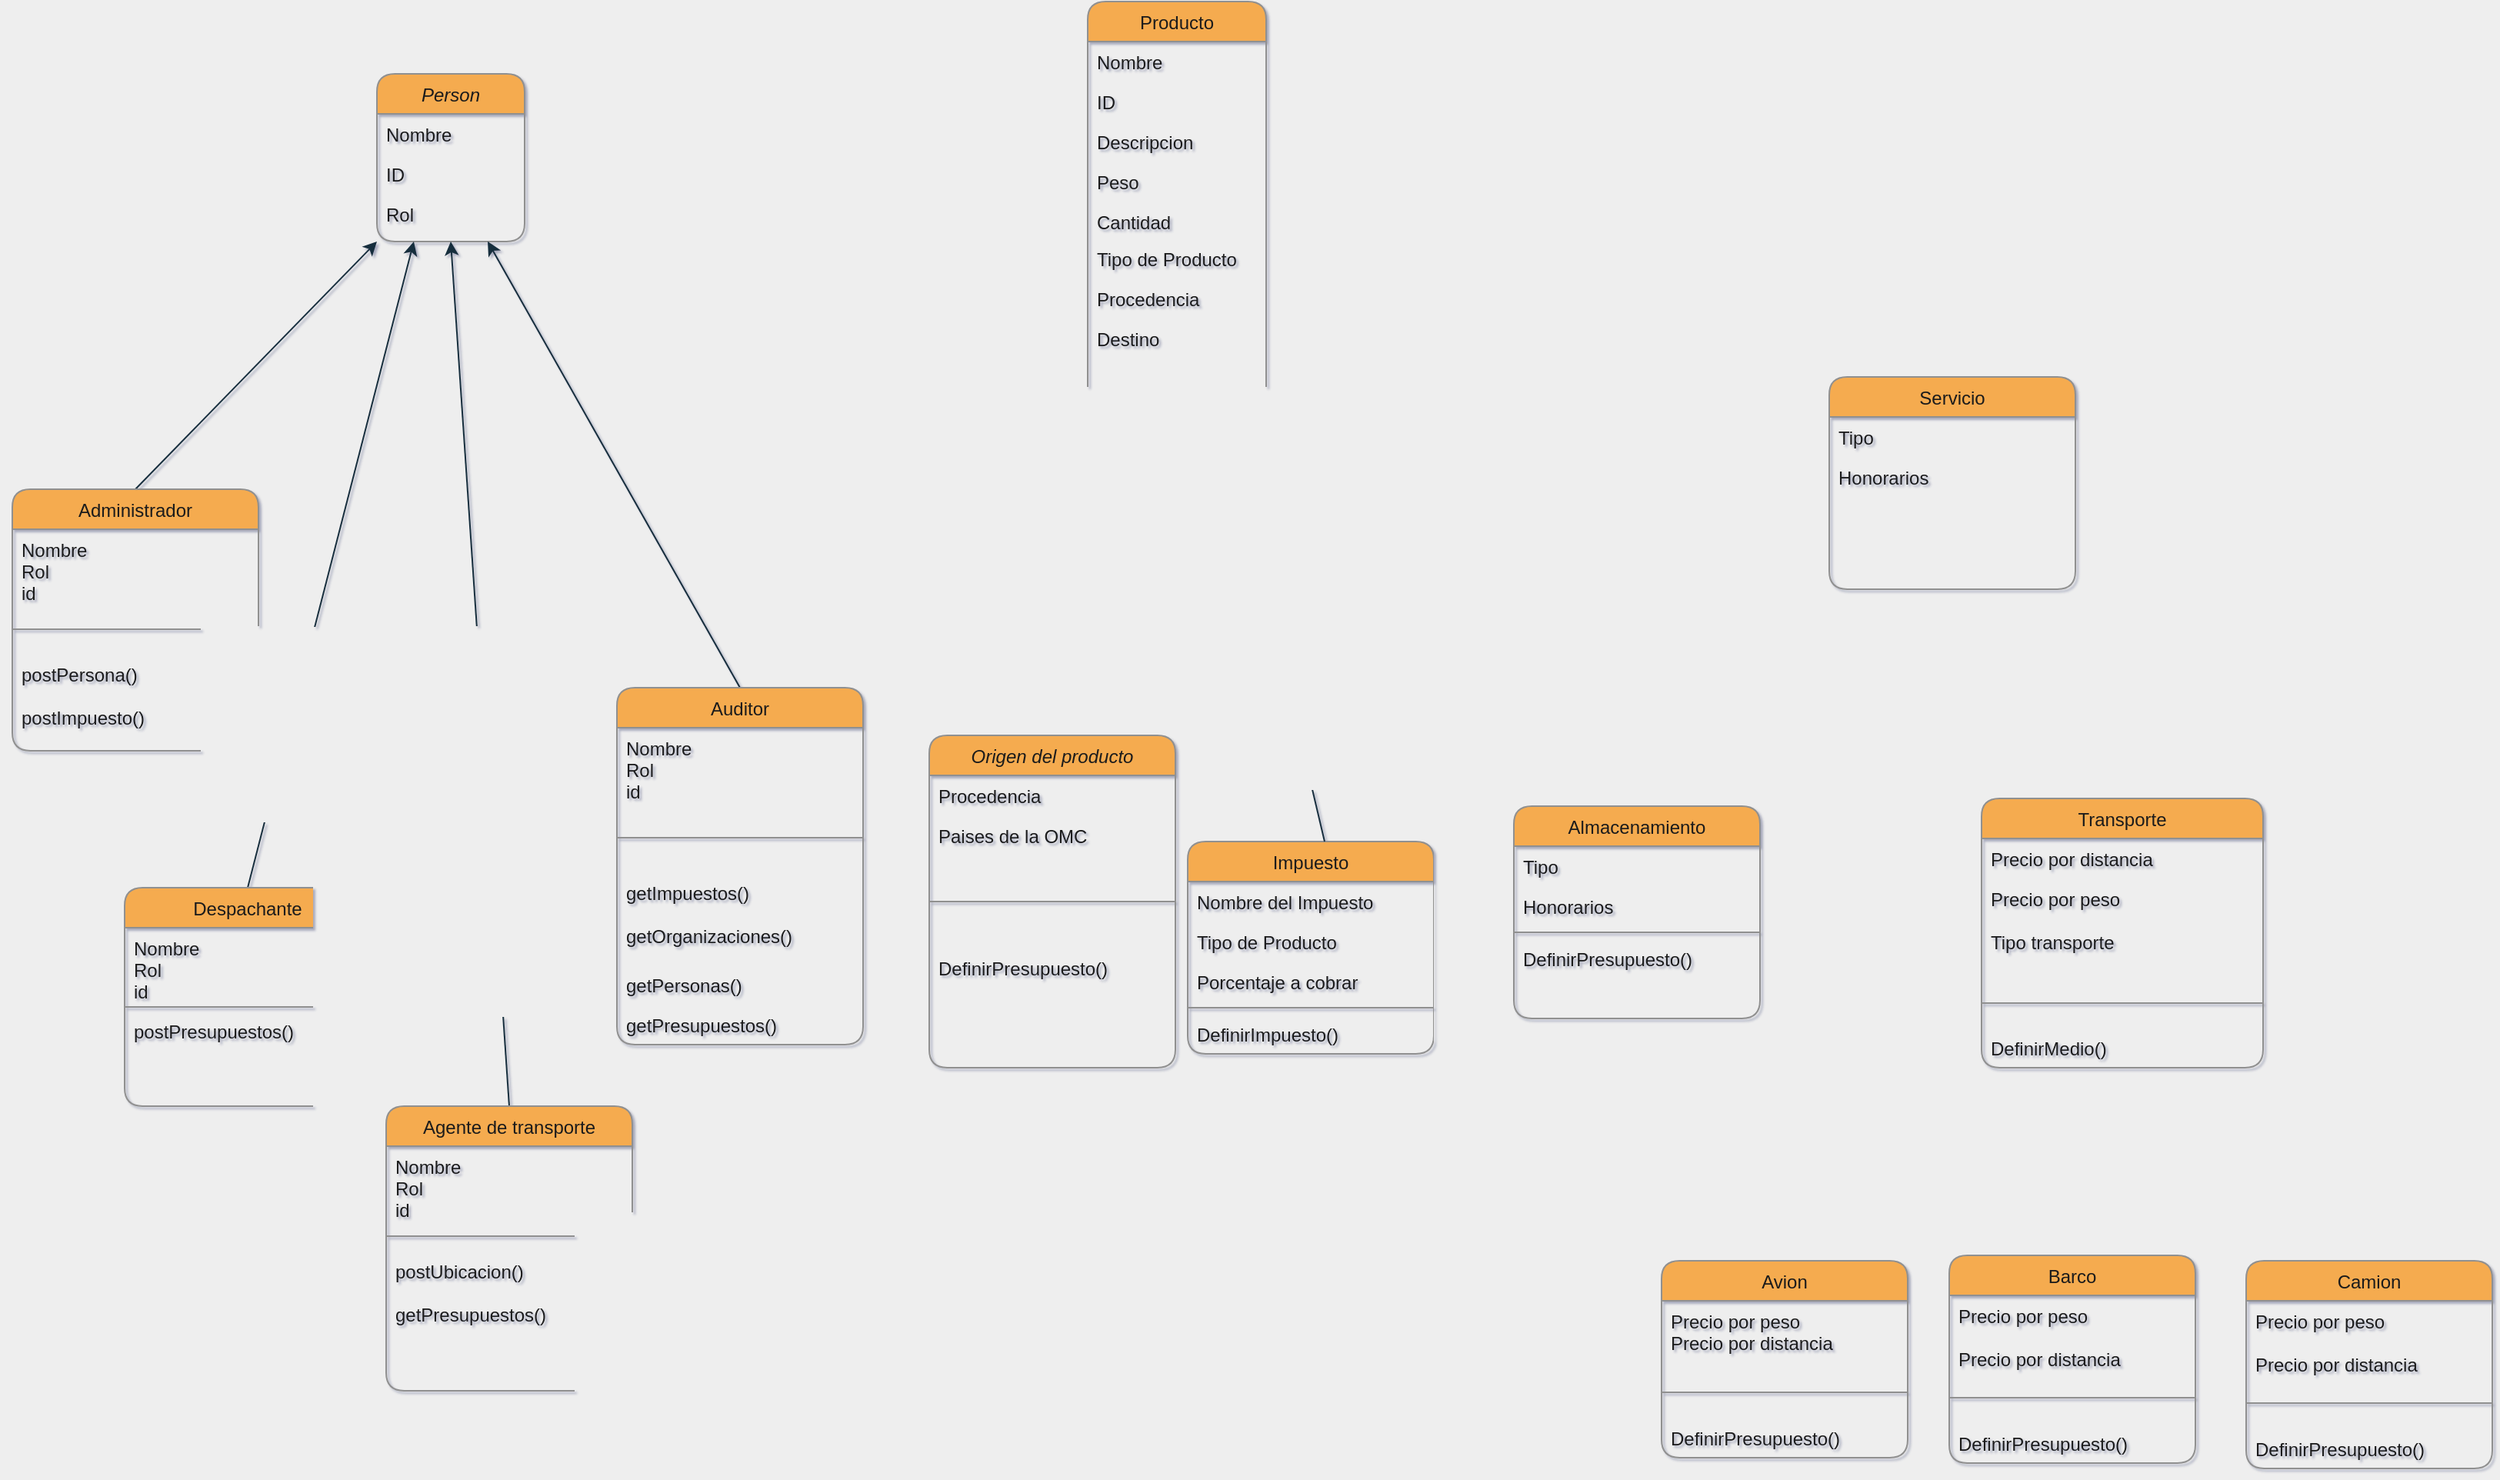 <mxfile version="20.5.3" type="device"><diagram id="C5RBs43oDa-KdzZeNtuy" name="Page-1"><mxGraphModel dx="2714" dy="2207" grid="0" gridSize="10" guides="1" tooltips="1" connect="1" arrows="1" fold="1" page="1" pageScale="1" pageWidth="827" pageHeight="1169" background="#EEEEEE" math="0" shadow="1"><root><mxCell id="WIyWlLk6GJQsqaUBKTNV-0"/><mxCell id="WIyWlLk6GJQsqaUBKTNV-1" parent="WIyWlLk6GJQsqaUBKTNV-0"/><mxCell id="zkfFHV4jXpPFQw0GAbJ--0" value="Person" style="swimlane;fontStyle=2;align=center;verticalAlign=top;childLayout=stackLayout;horizontal=1;startSize=26;horizontalStack=0;resizeParent=1;resizeLast=0;collapsible=1;marginBottom=0;rounded=1;shadow=0;strokeWidth=1;fillColor=#F5AB50;strokeColor=#909090;fontColor=#1A1A1A;" parent="WIyWlLk6GJQsqaUBKTNV-1" vertex="1"><mxGeometry x="-574" y="-414" width="96" height="109" as="geometry"><mxRectangle x="230" y="140" width="160" height="26" as="alternateBounds"/></mxGeometry></mxCell><mxCell id="zkfFHV4jXpPFQw0GAbJ--1" value="Nombre" style="text;align=left;verticalAlign=top;spacingLeft=4;spacingRight=4;overflow=hidden;rotatable=0;points=[[0,0.5],[1,0.5]];portConstraint=eastwest;fontColor=#1A1A1A;rounded=1;" parent="zkfFHV4jXpPFQw0GAbJ--0" vertex="1"><mxGeometry y="26" width="96" height="26" as="geometry"/></mxCell><mxCell id="zkfFHV4jXpPFQw0GAbJ--2" value="ID" style="text;align=left;verticalAlign=top;spacingLeft=4;spacingRight=4;overflow=hidden;rotatable=0;points=[[0,0.5],[1,0.5]];portConstraint=eastwest;rounded=1;shadow=0;html=0;fontColor=#1A1A1A;" parent="zkfFHV4jXpPFQw0GAbJ--0" vertex="1"><mxGeometry y="52" width="96" height="26" as="geometry"/></mxCell><mxCell id="pXvzxChBo4fIykmY_wk8-0" value="Rol" style="text;strokeColor=none;fillColor=none;align=left;verticalAlign=top;spacingLeft=4;spacingRight=4;overflow=hidden;rotatable=0;points=[[0,0.5],[1,0.5]];portConstraint=eastwest;rounded=1;fontColor=#1A1A1A;" parent="zkfFHV4jXpPFQw0GAbJ--0" vertex="1"><mxGeometry y="78" width="96" height="26" as="geometry"/></mxCell><mxCell id="zkfFHV4jXpPFQw0GAbJ--6" value="Servicio" style="swimlane;fontStyle=0;align=center;verticalAlign=top;childLayout=stackLayout;horizontal=1;startSize=26;horizontalStack=0;resizeParent=1;resizeLast=0;collapsible=1;marginBottom=0;rounded=1;shadow=0;strokeWidth=1;fillColor=#F5AB50;strokeColor=#909090;fontColor=#1A1A1A;" parent="WIyWlLk6GJQsqaUBKTNV-1" vertex="1"><mxGeometry x="370" y="-217" width="160" height="138" as="geometry"><mxRectangle x="130" y="380" width="160" height="26" as="alternateBounds"/></mxGeometry></mxCell><mxCell id="zkfFHV4jXpPFQw0GAbJ--7" value="Tipo" style="text;align=left;verticalAlign=top;spacingLeft=4;spacingRight=4;overflow=hidden;rotatable=0;points=[[0,0.5],[1,0.5]];portConstraint=eastwest;fontColor=#1A1A1A;rounded=1;" parent="zkfFHV4jXpPFQw0GAbJ--6" vertex="1"><mxGeometry y="26" width="160" height="26" as="geometry"/></mxCell><mxCell id="zkfFHV4jXpPFQw0GAbJ--8" value="Honorarios" style="text;align=left;verticalAlign=top;spacingLeft=4;spacingRight=4;overflow=hidden;rotatable=0;points=[[0,0.5],[1,0.5]];portConstraint=eastwest;rounded=1;shadow=0;html=0;fontColor=#1A1A1A;" parent="zkfFHV4jXpPFQw0GAbJ--6" vertex="1"><mxGeometry y="52" width="160" height="26" as="geometry"/></mxCell><mxCell id="zkfFHV4jXpPFQw0GAbJ--13" value="Barco" style="swimlane;fontStyle=0;align=center;verticalAlign=top;childLayout=stackLayout;horizontal=1;startSize=26;horizontalStack=0;resizeParent=1;resizeLast=0;collapsible=1;marginBottom=0;rounded=1;shadow=0;strokeWidth=1;fillColor=#F5AB50;strokeColor=#909090;fontColor=#1A1A1A;" parent="WIyWlLk6GJQsqaUBKTNV-1" vertex="1"><mxGeometry x="448" y="354" width="160" height="135" as="geometry"><mxRectangle x="340" y="380" width="170" height="26" as="alternateBounds"/></mxGeometry></mxCell><mxCell id="pXvzxChBo4fIykmY_wk8-32" value="Precio por peso&#10;&#10;Precio por distancia" style="text;strokeColor=none;fillColor=none;align=left;verticalAlign=top;spacingLeft=4;spacingRight=4;overflow=hidden;rotatable=0;points=[[0,0.5],[1,0.5]];portConstraint=eastwest;rounded=1;fontColor=#1A1A1A;" parent="zkfFHV4jXpPFQw0GAbJ--13" vertex="1"><mxGeometry y="26" width="160" height="50" as="geometry"/></mxCell><mxCell id="pXvzxChBo4fIykmY_wk8-34" value="" style="line;html=1;strokeWidth=1;align=left;verticalAlign=middle;spacingTop=-1;spacingLeft=3;spacingRight=3;rotatable=0;labelPosition=right;points=[];portConstraint=eastwest;fillColor=#F5AB50;strokeColor=#909090;fontColor=#1A1A1A;rounded=1;labelBackgroundColor=#EEEEEE;" parent="zkfFHV4jXpPFQw0GAbJ--13" vertex="1"><mxGeometry y="76" width="160" height="33" as="geometry"/></mxCell><mxCell id="pXvzxChBo4fIykmY_wk8-37" value="DefinirPresupuesto()" style="text;strokeColor=none;fillColor=none;align=left;verticalAlign=top;spacingLeft=4;spacingRight=4;overflow=hidden;rotatable=0;points=[[0,0.5],[1,0.5]];portConstraint=eastwest;rounded=1;fontColor=#1A1A1A;" parent="zkfFHV4jXpPFQw0GAbJ--13" vertex="1"><mxGeometry y="109" width="160" height="26" as="geometry"/></mxCell><mxCell id="zkfFHV4jXpPFQw0GAbJ--17" value="Producto" style="swimlane;fontStyle=0;align=center;verticalAlign=top;childLayout=stackLayout;horizontal=1;startSize=26;horizontalStack=0;resizeParent=1;resizeLast=0;collapsible=1;marginBottom=0;rounded=1;shadow=0;strokeWidth=1;fillColor=#F5AB50;strokeColor=#909090;fontColor=#1A1A1A;" parent="WIyWlLk6GJQsqaUBKTNV-1" vertex="1"><mxGeometry x="-112" y="-461" width="116" height="262" as="geometry"><mxRectangle x="550" y="140" width="160" height="26" as="alternateBounds"/></mxGeometry></mxCell><mxCell id="zkfFHV4jXpPFQw0GAbJ--18" value="Nombre" style="text;align=left;verticalAlign=top;spacingLeft=4;spacingRight=4;overflow=hidden;rotatable=0;points=[[0,0.5],[1,0.5]];portConstraint=eastwest;fontColor=#1A1A1A;rounded=1;" parent="zkfFHV4jXpPFQw0GAbJ--17" vertex="1"><mxGeometry y="26" width="116" height="26" as="geometry"/></mxCell><mxCell id="zkfFHV4jXpPFQw0GAbJ--19" value="ID" style="text;align=left;verticalAlign=top;spacingLeft=4;spacingRight=4;overflow=hidden;rotatable=0;points=[[0,0.5],[1,0.5]];portConstraint=eastwest;rounded=1;shadow=0;html=0;fontColor=#1A1A1A;" parent="zkfFHV4jXpPFQw0GAbJ--17" vertex="1"><mxGeometry y="52" width="116" height="26" as="geometry"/></mxCell><mxCell id="zkfFHV4jXpPFQw0GAbJ--20" value="Descripcion" style="text;align=left;verticalAlign=top;spacingLeft=4;spacingRight=4;overflow=hidden;rotatable=0;points=[[0,0.5],[1,0.5]];portConstraint=eastwest;rounded=1;shadow=0;html=0;fontColor=#1A1A1A;" parent="zkfFHV4jXpPFQw0GAbJ--17" vertex="1"><mxGeometry y="78" width="116" height="26" as="geometry"/></mxCell><mxCell id="zkfFHV4jXpPFQw0GAbJ--21" value="Peso" style="text;align=left;verticalAlign=top;spacingLeft=4;spacingRight=4;overflow=hidden;rotatable=0;points=[[0,0.5],[1,0.5]];portConstraint=eastwest;rounded=1;shadow=0;html=0;fontColor=#1A1A1A;" parent="zkfFHV4jXpPFQw0GAbJ--17" vertex="1"><mxGeometry y="104" width="116" height="26" as="geometry"/></mxCell><mxCell id="pXvzxChBo4fIykmY_wk8-18" value="Cantidad" style="text;strokeColor=none;fillColor=none;align=left;verticalAlign=top;spacingLeft=4;spacingRight=4;overflow=hidden;rotatable=0;points=[[0,0.5],[1,0.5]];portConstraint=eastwest;rounded=1;fontColor=#1A1A1A;" parent="zkfFHV4jXpPFQw0GAbJ--17" vertex="1"><mxGeometry y="130" width="116" height="24" as="geometry"/></mxCell><mxCell id="Pnj_vXacgYXX5_KnOW4d-21" value="Tipo de Producto&#10;" style="text;align=left;verticalAlign=top;spacingLeft=4;spacingRight=4;overflow=hidden;rotatable=0;points=[[0,0.5],[1,0.5]];portConstraint=eastwest;rounded=1;shadow=0;html=0;fontColor=#1A1A1A;" parent="zkfFHV4jXpPFQw0GAbJ--17" vertex="1"><mxGeometry y="154" width="116" height="26" as="geometry"/></mxCell><mxCell id="zkfFHV4jXpPFQw0GAbJ--22" value="Procedencia" style="text;align=left;verticalAlign=top;spacingLeft=4;spacingRight=4;overflow=hidden;rotatable=0;points=[[0,0.5],[1,0.5]];portConstraint=eastwest;rounded=1;shadow=0;html=0;fontColor=#1A1A1A;" parent="zkfFHV4jXpPFQw0GAbJ--17" vertex="1"><mxGeometry y="180" width="116" height="26" as="geometry"/></mxCell><mxCell id="REdypmDglDxDfcD0SY29-49" value="Destino" style="text;align=left;verticalAlign=top;spacingLeft=4;spacingRight=4;overflow=hidden;rotatable=0;points=[[0,0.5],[1,0.5]];portConstraint=eastwest;rounded=1;shadow=0;html=0;fontColor=#1A1A1A;" vertex="1" parent="zkfFHV4jXpPFQw0GAbJ--17"><mxGeometry y="206" width="116" height="26" as="geometry"/></mxCell><mxCell id="pXvzxChBo4fIykmY_wk8-12" value="Transporte" style="swimlane;fontStyle=0;align=center;verticalAlign=top;childLayout=stackLayout;horizontal=1;startSize=26;horizontalStack=0;resizeParent=1;resizeLast=0;collapsible=1;marginBottom=0;rounded=1;shadow=0;strokeWidth=1;fillColor=#F5AB50;strokeColor=#909090;fontColor=#1A1A1A;" parent="WIyWlLk6GJQsqaUBKTNV-1" vertex="1"><mxGeometry x="469" y="57" width="183" height="175" as="geometry"><mxRectangle x="550" y="140" width="160" height="26" as="alternateBounds"/></mxGeometry></mxCell><mxCell id="pXvzxChBo4fIykmY_wk8-17" value="Precio por distancia" style="text;align=left;verticalAlign=top;spacingLeft=4;spacingRight=4;overflow=hidden;rotatable=0;points=[[0,0.5],[1,0.5]];portConstraint=eastwest;rounded=1;shadow=0;html=0;fontColor=#1A1A1A;" parent="pXvzxChBo4fIykmY_wk8-12" vertex="1"><mxGeometry y="26" width="183" height="26" as="geometry"/></mxCell><mxCell id="pXvzxChBo4fIykmY_wk8-20" value="Precio por peso&#10;&#10;Tipo transporte" style="text;strokeColor=none;fillColor=none;align=left;verticalAlign=top;spacingLeft=4;spacingRight=4;overflow=hidden;rotatable=0;points=[[0,0.5],[1,0.5]];portConstraint=eastwest;rounded=1;fontColor=#1A1A1A;" parent="pXvzxChBo4fIykmY_wk8-12" vertex="1"><mxGeometry y="52" width="183" height="65" as="geometry"/></mxCell><mxCell id="REdypmDglDxDfcD0SY29-53" value="" style="line;html=1;strokeWidth=1;align=left;verticalAlign=middle;spacingTop=-1;spacingLeft=3;spacingRight=3;rotatable=0;labelPosition=right;points=[];portConstraint=eastwest;fillColor=#F5AB50;strokeColor=#909090;fontColor=#1A1A1A;rounded=1;labelBackgroundColor=#EEEEEE;" vertex="1" parent="pXvzxChBo4fIykmY_wk8-12"><mxGeometry y="117" width="183" height="32" as="geometry"/></mxCell><mxCell id="REdypmDglDxDfcD0SY29-54" value="DefinirMedio()" style="text;strokeColor=none;fillColor=none;align=left;verticalAlign=top;spacingLeft=4;spacingRight=4;overflow=hidden;rotatable=0;points=[[0,0.5],[1,0.5]];portConstraint=eastwest;rounded=1;fontColor=#1A1A1A;" vertex="1" parent="pXvzxChBo4fIykmY_wk8-12"><mxGeometry y="149" width="183" height="26" as="geometry"/></mxCell><mxCell id="pXvzxChBo4fIykmY_wk8-25" value="Origen del producto" style="swimlane;fontStyle=2;align=center;verticalAlign=top;childLayout=stackLayout;horizontal=1;startSize=26;horizontalStack=0;resizeParent=1;resizeLast=0;collapsible=1;marginBottom=0;rounded=1;shadow=0;strokeWidth=1;fillColor=#F5AB50;strokeColor=#909090;fontColor=#1A1A1A;" parent="WIyWlLk6GJQsqaUBKTNV-1" vertex="1"><mxGeometry x="-215" y="16" width="160" height="216" as="geometry"><mxRectangle x="230" y="140" width="160" height="26" as="alternateBounds"/></mxGeometry></mxCell><mxCell id="pXvzxChBo4fIykmY_wk8-26" value="Procedencia" style="text;align=left;verticalAlign=top;spacingLeft=4;spacingRight=4;overflow=hidden;rotatable=0;points=[[0,0.5],[1,0.5]];portConstraint=eastwest;fontColor=#1A1A1A;rounded=1;" parent="pXvzxChBo4fIykmY_wk8-25" vertex="1"><mxGeometry y="26" width="160" height="26" as="geometry"/></mxCell><mxCell id="qtvmxVoFtMcfJuj8J22V-52" value="Paises de la OMC" style="text;strokeColor=none;fillColor=none;align=left;verticalAlign=top;spacingLeft=4;spacingRight=4;overflow=hidden;rotatable=0;points=[[0,0.5],[1,0.5]];portConstraint=eastwest;rounded=1;fontColor=#1A1A1A;" parent="pXvzxChBo4fIykmY_wk8-25" vertex="1"><mxGeometry y="52" width="160" height="26" as="geometry"/></mxCell><mxCell id="pXvzxChBo4fIykmY_wk8-29" value="" style="line;html=1;strokeWidth=1;align=left;verticalAlign=middle;spacingTop=-1;spacingLeft=3;spacingRight=3;rotatable=0;labelPosition=right;points=[];portConstraint=eastwest;fillColor=#F5AB50;strokeColor=#909090;fontColor=#1A1A1A;rounded=1;labelBackgroundColor=#EEEEEE;" parent="pXvzxChBo4fIykmY_wk8-25" vertex="1"><mxGeometry y="78" width="160" height="60" as="geometry"/></mxCell><mxCell id="qtvmxVoFtMcfJuj8J22V-51" value="DefinirPresupuesto()" style="text;strokeColor=none;fillColor=none;align=left;verticalAlign=top;spacingLeft=4;spacingRight=4;overflow=hidden;rotatable=0;points=[[0,0.5],[1,0.5]];portConstraint=eastwest;rounded=1;fontColor=#1A1A1A;" parent="pXvzxChBo4fIykmY_wk8-25" vertex="1"><mxGeometry y="138" width="160" height="26" as="geometry"/></mxCell><mxCell id="qtvmxVoFtMcfJuj8J22V-6" value="Avion" style="swimlane;fontStyle=0;align=center;verticalAlign=top;childLayout=stackLayout;horizontal=1;startSize=26;horizontalStack=0;resizeParent=1;resizeLast=0;collapsible=1;marginBottom=0;rounded=1;shadow=0;strokeWidth=1;fillColor=#F5AB50;strokeColor=#909090;fontColor=#1A1A1A;" parent="WIyWlLk6GJQsqaUBKTNV-1" vertex="1"><mxGeometry x="261" y="357.5" width="160" height="128" as="geometry"><mxRectangle x="340" y="380" width="170" height="26" as="alternateBounds"/></mxGeometry></mxCell><mxCell id="qtvmxVoFtMcfJuj8J22V-7" value="Precio por peso&#10;Precio por distancia" style="text;strokeColor=none;fillColor=none;align=left;verticalAlign=top;spacingLeft=4;spacingRight=4;overflow=hidden;rotatable=0;points=[[0,0.5],[1,0.5]];portConstraint=eastwest;rounded=1;fontColor=#1A1A1A;" parent="qtvmxVoFtMcfJuj8J22V-6" vertex="1"><mxGeometry y="26" width="160" height="43" as="geometry"/></mxCell><mxCell id="qtvmxVoFtMcfJuj8J22V-8" value="" style="line;html=1;strokeWidth=1;align=left;verticalAlign=middle;spacingTop=-1;spacingLeft=3;spacingRight=3;rotatable=0;labelPosition=right;points=[];portConstraint=eastwest;fillColor=#F5AB50;strokeColor=#909090;fontColor=#1A1A1A;rounded=1;labelBackgroundColor=#EEEEEE;" parent="qtvmxVoFtMcfJuj8J22V-6" vertex="1"><mxGeometry y="69" width="160" height="33" as="geometry"/></mxCell><mxCell id="qtvmxVoFtMcfJuj8J22V-9" value="DefinirPresupuesto()" style="text;strokeColor=none;fillColor=none;align=left;verticalAlign=top;spacingLeft=4;spacingRight=4;overflow=hidden;rotatable=0;points=[[0,0.5],[1,0.5]];portConstraint=eastwest;rounded=1;fontColor=#1A1A1A;" parent="qtvmxVoFtMcfJuj8J22V-6" vertex="1"><mxGeometry y="102" width="160" height="26" as="geometry"/></mxCell><mxCell id="qtvmxVoFtMcfJuj8J22V-10" value="Camion" style="swimlane;fontStyle=0;align=center;verticalAlign=top;childLayout=stackLayout;horizontal=1;startSize=26;horizontalStack=0;resizeParent=1;resizeLast=0;collapsible=1;marginBottom=0;rounded=1;shadow=0;strokeWidth=1;fillColor=#F5AB50;strokeColor=#909090;fontColor=#1A1A1A;" parent="WIyWlLk6GJQsqaUBKTNV-1" vertex="1"><mxGeometry x="641" y="357.5" width="160" height="135" as="geometry"><mxRectangle x="340" y="380" width="170" height="26" as="alternateBounds"/></mxGeometry></mxCell><mxCell id="qtvmxVoFtMcfJuj8J22V-11" value="Precio por peso&#10;&#10;Precio por distancia" style="text;strokeColor=none;fillColor=none;align=left;verticalAlign=top;spacingLeft=4;spacingRight=4;overflow=hidden;rotatable=0;points=[[0,0.5],[1,0.5]];portConstraint=eastwest;rounded=1;fontColor=#1A1A1A;" parent="qtvmxVoFtMcfJuj8J22V-10" vertex="1"><mxGeometry y="26" width="160" height="50" as="geometry"/></mxCell><mxCell id="qtvmxVoFtMcfJuj8J22V-12" value="" style="line;html=1;strokeWidth=1;align=left;verticalAlign=middle;spacingTop=-1;spacingLeft=3;spacingRight=3;rotatable=0;labelPosition=right;points=[];portConstraint=eastwest;fillColor=#F5AB50;strokeColor=#909090;fontColor=#1A1A1A;rounded=1;labelBackgroundColor=#EEEEEE;" parent="qtvmxVoFtMcfJuj8J22V-10" vertex="1"><mxGeometry y="76" width="160" height="33" as="geometry"/></mxCell><mxCell id="qtvmxVoFtMcfJuj8J22V-13" value="DefinirPresupuesto()" style="text;strokeColor=none;fillColor=none;align=left;verticalAlign=top;spacingLeft=4;spacingRight=4;overflow=hidden;rotatable=0;points=[[0,0.5],[1,0.5]];portConstraint=eastwest;rounded=1;fontColor=#1A1A1A;" parent="qtvmxVoFtMcfJuj8J22V-10" vertex="1"><mxGeometry y="109" width="160" height="26" as="geometry"/></mxCell><mxCell id="REdypmDglDxDfcD0SY29-11" style="edgeStyle=none;rounded=0;orthogonalLoop=1;jettySize=auto;html=1;exitX=0.5;exitY=0;exitDx=0;exitDy=0;entryX=0.25;entryY=1;entryDx=0;entryDy=0;strokeColor=#182E3E;fontColor=#1A1A1A;labelBackgroundColor=#EEEEEE;" edge="1" parent="WIyWlLk6GJQsqaUBKTNV-1" source="qtvmxVoFtMcfJuj8J22V-23" target="zkfFHV4jXpPFQw0GAbJ--0"><mxGeometry relative="1" as="geometry"/></mxCell><mxCell id="qtvmxVoFtMcfJuj8J22V-23" value="Despachante" style="swimlane;fontStyle=0;align=center;verticalAlign=top;childLayout=stackLayout;horizontal=1;startSize=26;horizontalStack=0;resizeParent=1;resizeLast=0;collapsible=1;marginBottom=0;rounded=1;shadow=0;strokeWidth=1;fillColor=#F5AB50;strokeColor=#909090;fontColor=#1A1A1A;" parent="WIyWlLk6GJQsqaUBKTNV-1" vertex="1"><mxGeometry x="-738" y="115" width="160" height="142" as="geometry"><mxRectangle x="-504" y="483" width="160" height="26" as="alternateBounds"/></mxGeometry></mxCell><mxCell id="REdypmDglDxDfcD0SY29-51" value="Nombre&#10;Rol&#10;id" style="text;align=left;verticalAlign=top;spacingLeft=4;spacingRight=4;overflow=hidden;rotatable=0;points=[[0,0.5],[1,0.5]];portConstraint=eastwest;fontColor=#1A1A1A;rounded=1;" vertex="1" parent="qtvmxVoFtMcfJuj8J22V-23"><mxGeometry y="26" width="160" height="49" as="geometry"/></mxCell><mxCell id="REdypmDglDxDfcD0SY29-27" value="" style="line;html=1;strokeWidth=1;align=left;verticalAlign=middle;spacingTop=-1;spacingLeft=3;spacingRight=3;rotatable=0;labelPosition=right;points=[];portConstraint=eastwest;fillColor=#F5AB50;strokeColor=#909090;fontColor=#1A1A1A;rounded=1;labelBackgroundColor=#EEEEEE;" vertex="1" parent="qtvmxVoFtMcfJuj8J22V-23"><mxGeometry y="75" width="160" height="5" as="geometry"/></mxCell><mxCell id="REdypmDglDxDfcD0SY29-28" value="postPresupuestos()&#10;" style="text;align=left;verticalAlign=top;spacingLeft=4;spacingRight=4;overflow=hidden;rotatable=0;points=[[0,0.5],[1,0.5]];portConstraint=eastwest;fontColor=#1A1A1A;rounded=1;" vertex="1" parent="qtvmxVoFtMcfJuj8J22V-23"><mxGeometry y="80" width="160" height="60" as="geometry"/></mxCell><mxCell id="REdypmDglDxDfcD0SY29-14" style="edgeStyle=none;rounded=0;orthogonalLoop=1;jettySize=auto;html=1;exitX=0.5;exitY=0;exitDx=0;exitDy=0;entryX=0.5;entryY=1;entryDx=0;entryDy=0;strokeColor=#182E3E;fontColor=#1A1A1A;labelBackgroundColor=#EEEEEE;" edge="1" parent="WIyWlLk6GJQsqaUBKTNV-1" source="qtvmxVoFtMcfJuj8J22V-28" target="zkfFHV4jXpPFQw0GAbJ--0"><mxGeometry relative="1" as="geometry"><mxPoint x="-504.649" y="-9" as="targetPoint"/></mxGeometry></mxCell><mxCell id="qtvmxVoFtMcfJuj8J22V-28" value="Agente de transporte" style="swimlane;fontStyle=0;align=center;verticalAlign=top;childLayout=stackLayout;horizontal=1;startSize=26;horizontalStack=0;resizeParent=1;resizeLast=0;collapsible=1;marginBottom=0;rounded=1;shadow=0;strokeWidth=1;fillColor=#F5AB50;strokeColor=#909090;fontColor=#1A1A1A;" parent="WIyWlLk6GJQsqaUBKTNV-1" vertex="1"><mxGeometry x="-568" y="257" width="160" height="185" as="geometry"><mxRectangle x="130" y="380" width="160" height="26" as="alternateBounds"/></mxGeometry></mxCell><mxCell id="REdypmDglDxDfcD0SY29-50" value="Nombre&#10;Rol&#10;id" style="text;align=left;verticalAlign=top;spacingLeft=4;spacingRight=4;overflow=hidden;rotatable=0;points=[[0,0.5],[1,0.5]];portConstraint=eastwest;fontColor=#1A1A1A;rounded=1;" vertex="1" parent="qtvmxVoFtMcfJuj8J22V-28"><mxGeometry y="26" width="160" height="49" as="geometry"/></mxCell><mxCell id="REdypmDglDxDfcD0SY29-29" value="" style="line;html=1;strokeWidth=1;align=left;verticalAlign=middle;spacingTop=-1;spacingLeft=3;spacingRight=3;rotatable=0;labelPosition=right;points=[];portConstraint=eastwest;fillColor=#F5AB50;strokeColor=#909090;fontColor=#1A1A1A;rounded=1;labelBackgroundColor=#EEEEEE;" vertex="1" parent="qtvmxVoFtMcfJuj8J22V-28"><mxGeometry y="75" width="160" height="19" as="geometry"/></mxCell><mxCell id="REdypmDglDxDfcD0SY29-30" value="postUbicacion()&#10;&#10;getPresupuestos()" style="text;align=left;verticalAlign=top;spacingLeft=4;spacingRight=4;overflow=hidden;rotatable=0;points=[[0,0.5],[1,0.5]];portConstraint=eastwest;fontColor=#1A1A1A;rounded=1;" vertex="1" parent="qtvmxVoFtMcfJuj8J22V-28"><mxGeometry y="94" width="160" height="60" as="geometry"/></mxCell><mxCell id="REdypmDglDxDfcD0SY29-17" style="edgeStyle=none;rounded=0;orthogonalLoop=1;jettySize=auto;html=1;exitX=0.5;exitY=0;exitDx=0;exitDy=0;entryX=0.75;entryY=1;entryDx=0;entryDy=0;strokeColor=#182E3E;fontColor=#1A1A1A;labelBackgroundColor=#EEEEEE;" edge="1" parent="WIyWlLk6GJQsqaUBKTNV-1" source="qtvmxVoFtMcfJuj8J22V-33" target="zkfFHV4jXpPFQw0GAbJ--0"><mxGeometry relative="1" as="geometry"><mxPoint x="-464" y="-20" as="targetPoint"/></mxGeometry></mxCell><mxCell id="qtvmxVoFtMcfJuj8J22V-33" value="Auditor" style="swimlane;fontStyle=0;align=center;verticalAlign=top;childLayout=stackLayout;horizontal=1;startSize=26;horizontalStack=0;resizeParent=1;resizeLast=0;collapsible=1;marginBottom=0;rounded=1;shadow=0;strokeWidth=1;fillColor=#F5AB50;strokeColor=#909090;fontColor=#1A1A1A;" parent="WIyWlLk6GJQsqaUBKTNV-1" vertex="1"><mxGeometry x="-418" y="-15" width="160" height="232" as="geometry"><mxRectangle x="130" y="380" width="160" height="26" as="alternateBounds"/></mxGeometry></mxCell><mxCell id="qtvmxVoFtMcfJuj8J22V-34" value="Nombre&#10;Rol&#10;id" style="text;align=left;verticalAlign=top;spacingLeft=4;spacingRight=4;overflow=hidden;rotatable=0;points=[[0,0.5],[1,0.5]];portConstraint=eastwest;fontColor=#1A1A1A;rounded=1;" parent="qtvmxVoFtMcfJuj8J22V-33" vertex="1"><mxGeometry y="26" width="160" height="49" as="geometry"/></mxCell><mxCell id="REdypmDglDxDfcD0SY29-31" value="" style="line;html=1;strokeWidth=1;align=left;verticalAlign=middle;spacingTop=-1;spacingLeft=3;spacingRight=3;rotatable=0;labelPosition=right;points=[];portConstraint=eastwest;fillColor=#F5AB50;strokeColor=#909090;fontColor=#1A1A1A;rounded=1;labelBackgroundColor=#EEEEEE;" vertex="1" parent="qtvmxVoFtMcfJuj8J22V-33"><mxGeometry y="75" width="160" height="45" as="geometry"/></mxCell><mxCell id="REdypmDglDxDfcD0SY29-37" value="getImpuestos()&#10;&#10;getOrganizaciones()&#10;&#10;&#10;" style="text;align=left;verticalAlign=top;spacingLeft=4;spacingRight=4;overflow=hidden;rotatable=0;points=[[0,0.5],[1,0.5]];portConstraint=eastwest;fontColor=#1A1A1A;rounded=1;" vertex="1" parent="qtvmxVoFtMcfJuj8J22V-33"><mxGeometry y="120" width="160" height="60" as="geometry"/></mxCell><mxCell id="REdypmDglDxDfcD0SY29-38" value="getPersonas()" style="text;align=left;verticalAlign=top;spacingLeft=4;spacingRight=4;overflow=hidden;rotatable=0;points=[[0,0.5],[1,0.5]];portConstraint=eastwest;fontColor=#1A1A1A;rounded=1;" vertex="1" parent="qtvmxVoFtMcfJuj8J22V-33"><mxGeometry y="180" width="160" height="26" as="geometry"/></mxCell><mxCell id="REdypmDglDxDfcD0SY29-39" value="getPresupuestos()" style="text;align=left;verticalAlign=top;spacingLeft=4;spacingRight=4;overflow=hidden;rotatable=0;points=[[0,0.5],[1,0.5]];portConstraint=eastwest;fontColor=#1A1A1A;rounded=1;" vertex="1" parent="qtvmxVoFtMcfJuj8J22V-33"><mxGeometry y="206" width="160" height="26" as="geometry"/></mxCell><mxCell id="qtvmxVoFtMcfJuj8J22V-38" value="Almacenamiento" style="swimlane;fontStyle=0;align=center;verticalAlign=top;childLayout=stackLayout;horizontal=1;startSize=26;horizontalStack=0;resizeParent=1;resizeLast=0;collapsible=1;marginBottom=0;rounded=1;shadow=0;strokeWidth=1;fillColor=#F5AB50;strokeColor=#909090;fontColor=#1A1A1A;" parent="WIyWlLk6GJQsqaUBKTNV-1" vertex="1"><mxGeometry x="165" y="62" width="160" height="138" as="geometry"><mxRectangle x="130" y="380" width="160" height="26" as="alternateBounds"/></mxGeometry></mxCell><mxCell id="qtvmxVoFtMcfJuj8J22V-39" value="Tipo" style="text;align=left;verticalAlign=top;spacingLeft=4;spacingRight=4;overflow=hidden;rotatable=0;points=[[0,0.5],[1,0.5]];portConstraint=eastwest;fontColor=#1A1A1A;rounded=1;" parent="qtvmxVoFtMcfJuj8J22V-38" vertex="1"><mxGeometry y="26" width="160" height="26" as="geometry"/></mxCell><mxCell id="qtvmxVoFtMcfJuj8J22V-40" value="Honorarios" style="text;align=left;verticalAlign=top;spacingLeft=4;spacingRight=4;overflow=hidden;rotatable=0;points=[[0,0.5],[1,0.5]];portConstraint=eastwest;rounded=1;shadow=0;html=0;fontColor=#1A1A1A;" parent="qtvmxVoFtMcfJuj8J22V-38" vertex="1"><mxGeometry y="52" width="160" height="26" as="geometry"/></mxCell><mxCell id="qtvmxVoFtMcfJuj8J22V-41" value="" style="line;html=1;strokeWidth=1;align=left;verticalAlign=middle;spacingTop=-1;spacingLeft=3;spacingRight=3;rotatable=0;labelPosition=right;points=[];portConstraint=eastwest;fillColor=#F5AB50;strokeColor=#909090;fontColor=#1A1A1A;rounded=1;labelBackgroundColor=#EEEEEE;" parent="qtvmxVoFtMcfJuj8J22V-38" vertex="1"><mxGeometry y="78" width="160" height="8" as="geometry"/></mxCell><mxCell id="Pnj_vXacgYXX5_KnOW4d-11" value="DefinirPresupuesto()" style="text;strokeColor=none;fillColor=none;align=left;verticalAlign=top;spacingLeft=4;spacingRight=4;overflow=hidden;rotatable=0;points=[[0,0.5],[1,0.5]];portConstraint=eastwest;rounded=1;fontColor=#1A1A1A;" parent="qtvmxVoFtMcfJuj8J22V-38" vertex="1"><mxGeometry y="86" width="160" height="26" as="geometry"/></mxCell><mxCell id="REdypmDglDxDfcD0SY29-3" style="rounded=0;orthogonalLoop=1;jettySize=auto;html=1;exitX=0.5;exitY=0;exitDx=0;exitDy=0;entryX=0;entryY=1;entryDx=0;entryDy=0;strokeColor=#182E3E;fontColor=#1A1A1A;labelBackgroundColor=#EEEEEE;" edge="1" parent="WIyWlLk6GJQsqaUBKTNV-1" source="qtvmxVoFtMcfJuj8J22V-55" target="zkfFHV4jXpPFQw0GAbJ--0"><mxGeometry relative="1" as="geometry"><mxPoint x="-554" y="-44" as="targetPoint"/></mxGeometry></mxCell><mxCell id="qtvmxVoFtMcfJuj8J22V-55" value="Administrador" style="swimlane;fontStyle=0;align=center;verticalAlign=top;childLayout=stackLayout;horizontal=1;startSize=26;horizontalStack=0;resizeParent=1;resizeLast=0;collapsible=1;marginBottom=0;rounded=1;shadow=0;strokeWidth=1;fillColor=#F5AB50;strokeColor=#909090;fontColor=#1A1A1A;" parent="WIyWlLk6GJQsqaUBKTNV-1" vertex="1"><mxGeometry x="-811" y="-144" width="160" height="170" as="geometry"><mxRectangle x="130" y="380" width="160" height="26" as="alternateBounds"/></mxGeometry></mxCell><mxCell id="REdypmDglDxDfcD0SY29-23" style="edgeStyle=none;rounded=0;orthogonalLoop=1;jettySize=auto;html=1;exitX=0;exitY=0.5;exitDx=0;exitDy=0;strokeColor=#182E3E;fontColor=#1A1A1A;labelBackgroundColor=#EEEEEE;" edge="1" parent="qtvmxVoFtMcfJuj8J22V-55"><mxGeometry relative="1" as="geometry"><mxPoint x="1.137e-13" y="41" as="sourcePoint"/><mxPoint x="1.137e-13" y="41" as="targetPoint"/></mxGeometry></mxCell><mxCell id="REdypmDglDxDfcD0SY29-52" value="Nombre&#10;Rol&#10;id" style="text;align=left;verticalAlign=top;spacingLeft=4;spacingRight=4;overflow=hidden;rotatable=0;points=[[0,0.5],[1,0.5]];portConstraint=eastwest;fontColor=#1A1A1A;rounded=1;" vertex="1" parent="qtvmxVoFtMcfJuj8J22V-55"><mxGeometry y="26" width="160" height="49" as="geometry"/></mxCell><mxCell id="REdypmDglDxDfcD0SY29-25" value="" style="line;html=1;strokeWidth=1;align=left;verticalAlign=middle;spacingTop=-1;spacingLeft=3;spacingRight=3;rotatable=0;labelPosition=right;points=[];portConstraint=eastwest;fillColor=#F5AB50;strokeColor=#909090;fontColor=#1A1A1A;rounded=1;labelBackgroundColor=#EEEEEE;" vertex="1" parent="qtvmxVoFtMcfJuj8J22V-55"><mxGeometry y="75" width="160" height="32" as="geometry"/></mxCell><mxCell id="REdypmDglDxDfcD0SY29-26" value="postPersona()&#10;&#10;postImpuesto()" style="text;align=left;verticalAlign=top;spacingLeft=4;spacingRight=4;overflow=hidden;rotatable=0;points=[[0,0.5],[1,0.5]];portConstraint=eastwest;fontColor=#1A1A1A;rounded=1;" vertex="1" parent="qtvmxVoFtMcfJuj8J22V-55"><mxGeometry y="107" width="160" height="60" as="geometry"/></mxCell><mxCell id="Pnj_vXacgYXX5_KnOW4d-3" value="Impuesto" style="swimlane;fontStyle=0;align=center;verticalAlign=top;childLayout=stackLayout;horizontal=1;startSize=26;horizontalStack=0;resizeParent=1;resizeLast=0;collapsible=1;marginBottom=0;rounded=1;shadow=0;strokeWidth=1;fillColor=#F5AB50;strokeColor=#909090;fontColor=#1A1A1A;" parent="WIyWlLk6GJQsqaUBKTNV-1" vertex="1"><mxGeometry x="-47" y="85" width="160" height="138" as="geometry"><mxRectangle x="130" y="380" width="160" height="26" as="alternateBounds"/></mxGeometry></mxCell><mxCell id="Pnj_vXacgYXX5_KnOW4d-4" value="Nombre del Impuesto" style="text;align=left;verticalAlign=top;spacingLeft=4;spacingRight=4;overflow=hidden;rotatable=0;points=[[0,0.5],[1,0.5]];portConstraint=eastwest;fontColor=#1A1A1A;rounded=1;" parent="Pnj_vXacgYXX5_KnOW4d-3" vertex="1"><mxGeometry y="26" width="160" height="26" as="geometry"/></mxCell><mxCell id="Pnj_vXacgYXX5_KnOW4d-5" value="Tipo de Producto" style="text;align=left;verticalAlign=top;spacingLeft=4;spacingRight=4;overflow=hidden;rotatable=0;points=[[0,0.5],[1,0.5]];portConstraint=eastwest;rounded=1;shadow=0;html=0;fontColor=#1A1A1A;" parent="Pnj_vXacgYXX5_KnOW4d-3" vertex="1"><mxGeometry y="52" width="160" height="26" as="geometry"/></mxCell><mxCell id="Pnj_vXacgYXX5_KnOW4d-8" value="Porcentaje a cobrar" style="text;align=left;verticalAlign=top;spacingLeft=4;spacingRight=4;overflow=hidden;rotatable=0;points=[[0,0.5],[1,0.5]];portConstraint=eastwest;fontColor=#1A1A1A;rounded=1;" parent="Pnj_vXacgYXX5_KnOW4d-3" vertex="1"><mxGeometry y="78" width="160" height="26" as="geometry"/></mxCell><mxCell id="Pnj_vXacgYXX5_KnOW4d-14" value="" style="line;html=1;strokeWidth=1;align=left;verticalAlign=middle;spacingTop=-1;spacingLeft=3;spacingRight=3;rotatable=0;labelPosition=right;points=[];portConstraint=eastwest;fillColor=#F5AB50;strokeColor=#909090;fontColor=#1A1A1A;rounded=1;labelBackgroundColor=#EEEEEE;" parent="Pnj_vXacgYXX5_KnOW4d-3" vertex="1"><mxGeometry y="104" width="160" height="8" as="geometry"/></mxCell><mxCell id="Pnj_vXacgYXX5_KnOW4d-15" value="DefinirImpuesto()" style="text;align=left;verticalAlign=top;spacingLeft=4;spacingRight=4;overflow=hidden;rotatable=0;points=[[0,0.5],[1,0.5]];portConstraint=eastwest;rounded=1;shadow=0;html=0;fontColor=#1A1A1A;" parent="Pnj_vXacgYXX5_KnOW4d-3" vertex="1"><mxGeometry y="112" width="160" height="26" as="geometry"/></mxCell><mxCell id="REdypmDglDxDfcD0SY29-20" style="edgeStyle=none;rounded=0;orthogonalLoop=1;jettySize=auto;html=1;exitX=0.5;exitY=0;exitDx=0;exitDy=0;entryX=0.75;entryY=1;entryDx=0;entryDy=0;strokeColor=#182E3E;fontColor=#1A1A1A;labelBackgroundColor=#EEEEEE;" edge="1" parent="WIyWlLk6GJQsqaUBKTNV-1" target="zkfFHV4jXpPFQw0GAbJ--17"><mxGeometry relative="1" as="geometry"><mxPoint x="42" y="85" as="sourcePoint"/><mxPoint x="-110" y="-34" as="targetPoint"/></mxGeometry></mxCell><mxCell id="REdypmDglDxDfcD0SY29-21" style="edgeStyle=none;rounded=0;orthogonalLoop=1;jettySize=auto;html=1;entryX=0.25;entryY=1;entryDx=0;entryDy=0;strokeColor=#182E3E;fontColor=#1A1A1A;labelBackgroundColor=#EEEEEE;" edge="1" parent="WIyWlLk6GJQsqaUBKTNV-1" target="zkfFHV4jXpPFQw0GAbJ--17"><mxGeometry relative="1" as="geometry"><mxPoint x="-141" y="16" as="sourcePoint"/><mxPoint x="-305" y="-42" as="targetPoint"/></mxGeometry></mxCell><mxCell id="REdypmDglDxDfcD0SY29-32" style="edgeStyle=none;rounded=0;orthogonalLoop=1;jettySize=auto;html=1;exitX=0.5;exitY=0;exitDx=0;exitDy=0;strokeColor=#182E3E;fontColor=#1A1A1A;labelBackgroundColor=#EEEEEE;" edge="1" parent="WIyWlLk6GJQsqaUBKTNV-1"><mxGeometry relative="1" as="geometry"><mxPoint x="239.23" y="62" as="sourcePoint"/><mxPoint x="395" y="-83" as="targetPoint"/></mxGeometry></mxCell><mxCell id="REdypmDglDxDfcD0SY29-33" style="edgeStyle=none;rounded=0;orthogonalLoop=1;jettySize=auto;html=1;entryX=0.75;entryY=1;entryDx=0;entryDy=0;strokeColor=#182E3E;fontColor=#1A1A1A;labelBackgroundColor=#EEEEEE;" edge="1" parent="WIyWlLk6GJQsqaUBKTNV-1" target="zkfFHV4jXpPFQw0GAbJ--6"><mxGeometry relative="1" as="geometry"><mxPoint x="544" y="65" as="sourcePoint"/><mxPoint x="405" y="-73" as="targetPoint"/></mxGeometry></mxCell><mxCell id="REdypmDglDxDfcD0SY29-34" style="edgeStyle=none;rounded=0;orthogonalLoop=1;jettySize=auto;html=1;entryX=0.158;entryY=1.065;entryDx=0;entryDy=0;entryPerimeter=0;strokeColor=#182E3E;fontColor=#1A1A1A;labelBackgroundColor=#EEEEEE;" edge="1" parent="WIyWlLk6GJQsqaUBKTNV-1" target="REdypmDglDxDfcD0SY29-54"><mxGeometry relative="1" as="geometry"><mxPoint x="338" y="360" as="sourcePoint"/><mxPoint x="495.803" y="213.278" as="targetPoint"/></mxGeometry></mxCell><mxCell id="REdypmDglDxDfcD0SY29-35" style="edgeStyle=none;rounded=0;orthogonalLoop=1;jettySize=auto;html=1;entryX=0.375;entryY=1.129;entryDx=0;entryDy=0;entryPerimeter=0;exitX=0.5;exitY=0;exitDx=0;exitDy=0;strokeColor=#182E3E;fontColor=#1A1A1A;labelBackgroundColor=#EEEEEE;" edge="1" parent="WIyWlLk6GJQsqaUBKTNV-1" source="zkfFHV4jXpPFQw0GAbJ--13" target="REdypmDglDxDfcD0SY29-54"><mxGeometry relative="1" as="geometry"><mxPoint x="348" y="370" as="sourcePoint"/><mxPoint x="525.449" y="209.846" as="targetPoint"/></mxGeometry></mxCell><mxCell id="REdypmDglDxDfcD0SY29-56" style="edgeStyle=none;rounded=0;orthogonalLoop=1;jettySize=auto;html=1;entryX=0.715;entryY=1.023;entryDx=0;entryDy=0;entryPerimeter=0;exitX=0.5;exitY=0;exitDx=0;exitDy=0;strokeColor=#182E3E;fontColor=#1A1A1A;labelBackgroundColor=#EEEEEE;" edge="1" parent="WIyWlLk6GJQsqaUBKTNV-1" target="REdypmDglDxDfcD0SY29-54"><mxGeometry relative="1" as="geometry"><mxPoint x="681" y="357.5" as="sourcePoint"/><mxPoint x="690.625" y="238.854" as="targetPoint"/></mxGeometry></mxCell></root></mxGraphModel></diagram></mxfile>